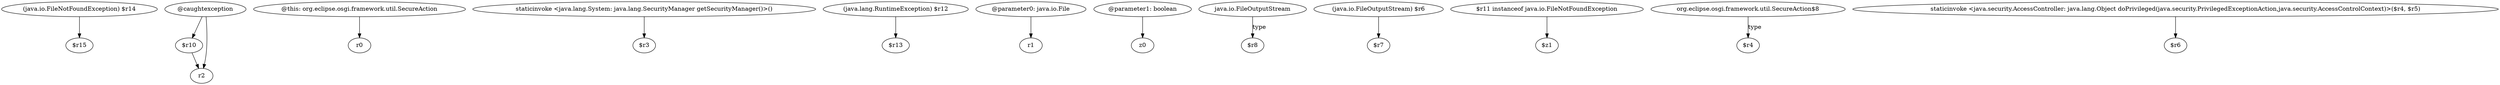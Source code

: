digraph g {
0[label="(java.io.FileNotFoundException) $r14"]
1[label="$r15"]
0->1[label=""]
2[label="$r10"]
3[label="r2"]
2->3[label=""]
4[label="@this: org.eclipse.osgi.framework.util.SecureAction"]
5[label="r0"]
4->5[label=""]
6[label="staticinvoke <java.lang.System: java.lang.SecurityManager getSecurityManager()>()"]
7[label="$r3"]
6->7[label=""]
8[label="(java.lang.RuntimeException) $r12"]
9[label="$r13"]
8->9[label=""]
10[label="@parameter0: java.io.File"]
11[label="r1"]
10->11[label=""]
12[label="@parameter1: boolean"]
13[label="z0"]
12->13[label=""]
14[label="java.io.FileOutputStream"]
15[label="$r8"]
14->15[label="type"]
16[label="@caughtexception"]
16->2[label=""]
17[label="(java.io.FileOutputStream) $r6"]
18[label="$r7"]
17->18[label=""]
16->3[label=""]
19[label="$r11 instanceof java.io.FileNotFoundException"]
20[label="$z1"]
19->20[label=""]
21[label="org.eclipse.osgi.framework.util.SecureAction$8"]
22[label="$r4"]
21->22[label="type"]
23[label="staticinvoke <java.security.AccessController: java.lang.Object doPrivileged(java.security.PrivilegedExceptionAction,java.security.AccessControlContext)>($r4, $r5)"]
24[label="$r6"]
23->24[label=""]
}